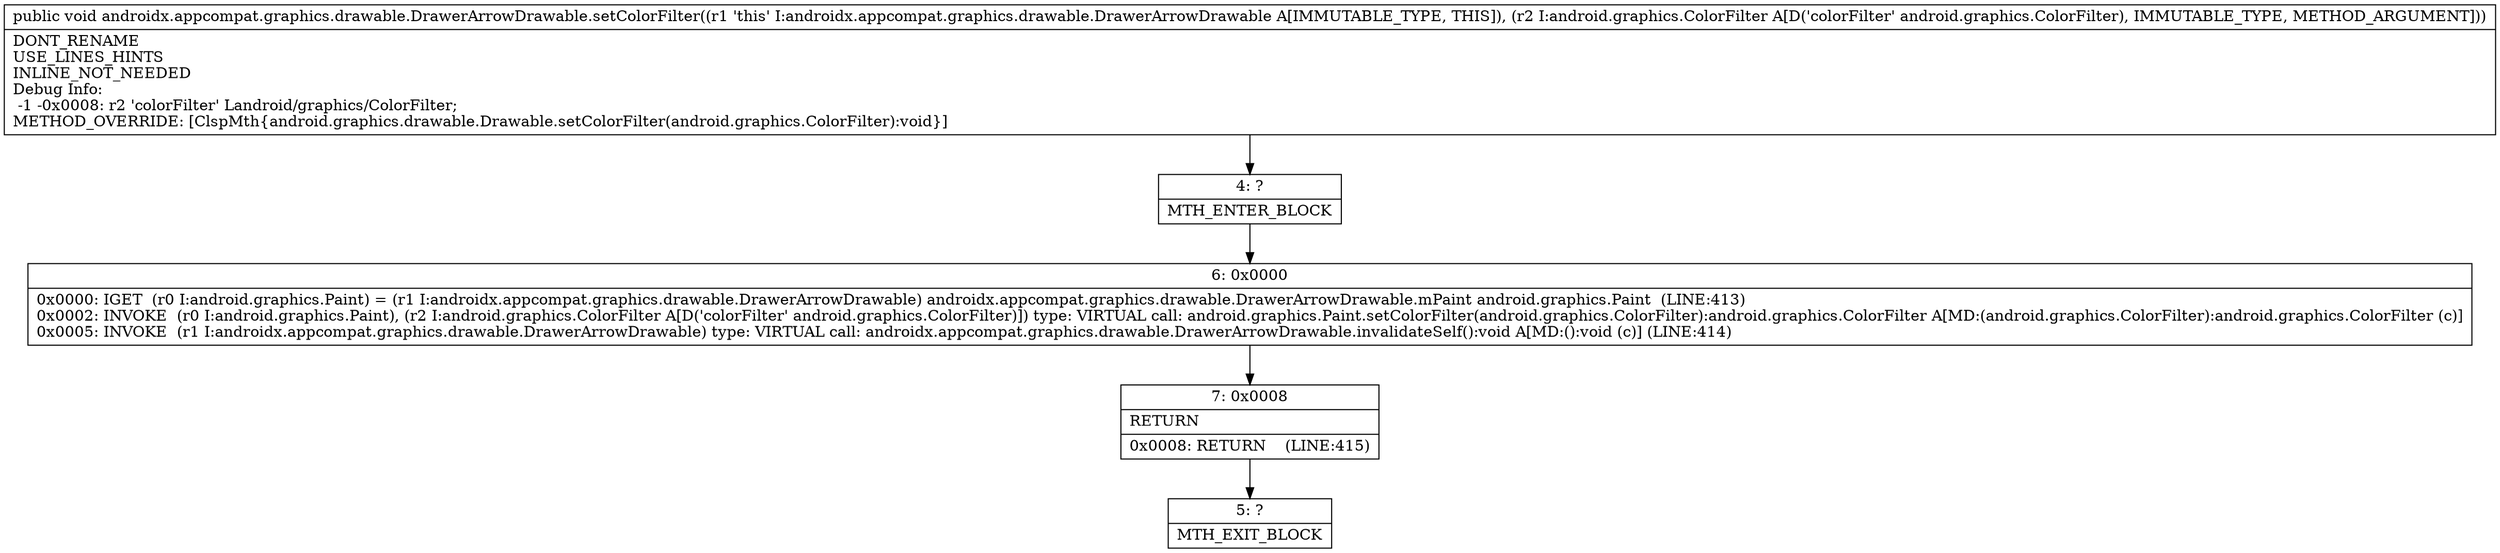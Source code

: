 digraph "CFG forandroidx.appcompat.graphics.drawable.DrawerArrowDrawable.setColorFilter(Landroid\/graphics\/ColorFilter;)V" {
Node_4 [shape=record,label="{4\:\ ?|MTH_ENTER_BLOCK\l}"];
Node_6 [shape=record,label="{6\:\ 0x0000|0x0000: IGET  (r0 I:android.graphics.Paint) = (r1 I:androidx.appcompat.graphics.drawable.DrawerArrowDrawable) androidx.appcompat.graphics.drawable.DrawerArrowDrawable.mPaint android.graphics.Paint  (LINE:413)\l0x0002: INVOKE  (r0 I:android.graphics.Paint), (r2 I:android.graphics.ColorFilter A[D('colorFilter' android.graphics.ColorFilter)]) type: VIRTUAL call: android.graphics.Paint.setColorFilter(android.graphics.ColorFilter):android.graphics.ColorFilter A[MD:(android.graphics.ColorFilter):android.graphics.ColorFilter (c)]\l0x0005: INVOKE  (r1 I:androidx.appcompat.graphics.drawable.DrawerArrowDrawable) type: VIRTUAL call: androidx.appcompat.graphics.drawable.DrawerArrowDrawable.invalidateSelf():void A[MD:():void (c)] (LINE:414)\l}"];
Node_7 [shape=record,label="{7\:\ 0x0008|RETURN\l|0x0008: RETURN    (LINE:415)\l}"];
Node_5 [shape=record,label="{5\:\ ?|MTH_EXIT_BLOCK\l}"];
MethodNode[shape=record,label="{public void androidx.appcompat.graphics.drawable.DrawerArrowDrawable.setColorFilter((r1 'this' I:androidx.appcompat.graphics.drawable.DrawerArrowDrawable A[IMMUTABLE_TYPE, THIS]), (r2 I:android.graphics.ColorFilter A[D('colorFilter' android.graphics.ColorFilter), IMMUTABLE_TYPE, METHOD_ARGUMENT]))  | DONT_RENAME\lUSE_LINES_HINTS\lINLINE_NOT_NEEDED\lDebug Info:\l  \-1 \-0x0008: r2 'colorFilter' Landroid\/graphics\/ColorFilter;\lMETHOD_OVERRIDE: [ClspMth\{android.graphics.drawable.Drawable.setColorFilter(android.graphics.ColorFilter):void\}]\l}"];
MethodNode -> Node_4;Node_4 -> Node_6;
Node_6 -> Node_7;
Node_7 -> Node_5;
}


